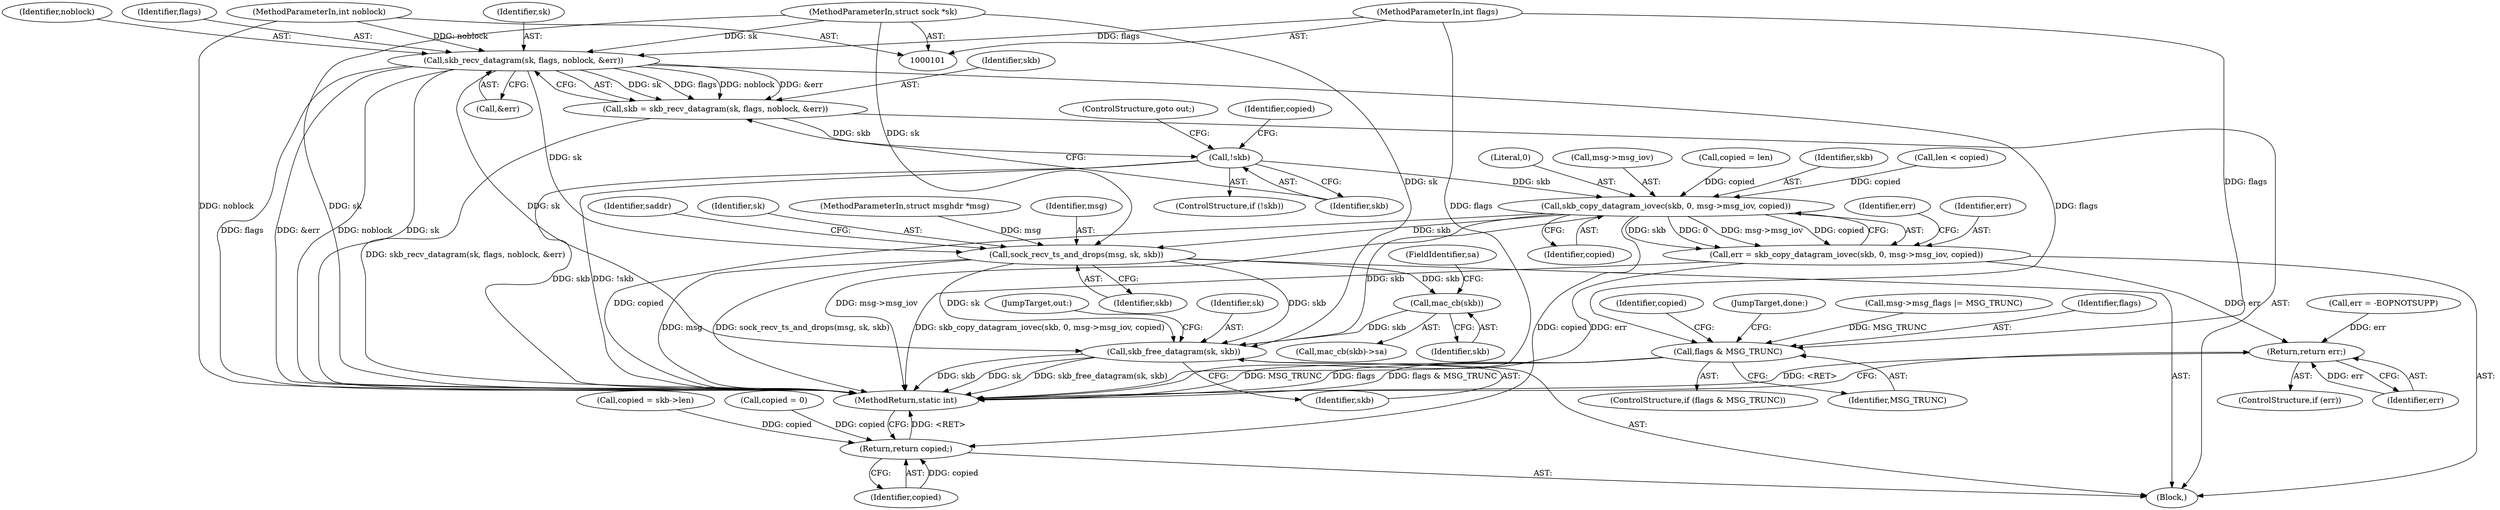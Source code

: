 digraph "0_linux_bceaa90240b6019ed73b49965eac7d167610be69@API" {
"1000130" [label="(Call,skb_recv_datagram(sk, flags, noblock, &err))"];
"1000103" [label="(MethodParameterIn,struct sock *sk)"];
"1000107" [label="(MethodParameterIn,int flags)"];
"1000106" [label="(MethodParameterIn,int noblock)"];
"1000128" [label="(Call,skb = skb_recv_datagram(sk, flags, noblock, &err))"];
"1000137" [label="(Call,!skb)"];
"1000160" [label="(Call,skb_copy_datagram_iovec(skb, 0, msg->msg_iov, copied))"];
"1000158" [label="(Call,err = skb_copy_datagram_iovec(skb, 0, msg->msg_iov, copied))"];
"1000212" [label="(Return,return err;)"];
"1000170" [label="(Call,sock_recv_ts_and_drops(msg, sk, skb))"];
"1000187" [label="(Call,mac_cb(skb))"];
"1000206" [label="(Call,skb_free_datagram(sk, skb))"];
"1000214" [label="(Return,return copied;)"];
"1000197" [label="(Call,flags & MSG_TRUNC)"];
"1000175" [label="(Identifier,saddr)"];
"1000141" [label="(Identifier,copied)"];
"1000162" [label="(Literal,0)"];
"1000138" [label="(Identifier,skb)"];
"1000200" [label="(Call,copied = skb->len)"];
"1000103" [label="(MethodParameterIn,struct sock *sk)"];
"1000168" [label="(Identifier,err)"];
"1000115" [label="(Call,err = -EOPNOTSUPP)"];
"1000163" [label="(Call,msg->msg_iov)"];
"1000155" [label="(Call,copied = len)"];
"1000173" [label="(Identifier,skb)"];
"1000136" [label="(ControlStructure,if (!skb))"];
"1000186" [label="(Call,mac_cb(skb)->sa)"];
"1000170" [label="(Call,sock_recv_ts_and_drops(msg, sk, skb))"];
"1000161" [label="(Identifier,skb)"];
"1000129" [label="(Identifier,skb)"];
"1000172" [label="(Identifier,sk)"];
"1000150" [label="(Call,msg->msg_flags |= MSG_TRUNC)"];
"1000206" [label="(Call,skb_free_datagram(sk, skb))"];
"1000216" [label="(MethodReturn,static int)"];
"1000160" [label="(Call,skb_copy_datagram_iovec(skb, 0, msg->msg_iov, copied))"];
"1000111" [label="(Call,copied = 0)"];
"1000209" [label="(JumpTarget,out:)"];
"1000106" [label="(MethodParameterIn,int noblock)"];
"1000131" [label="(Identifier,sk)"];
"1000198" [label="(Identifier,flags)"];
"1000133" [label="(Identifier,noblock)"];
"1000107" [label="(MethodParameterIn,int flags)"];
"1000134" [label="(Call,&err)"];
"1000197" [label="(Call,flags & MSG_TRUNC)"];
"1000104" [label="(MethodParameterIn,struct msghdr *msg)"];
"1000128" [label="(Call,skb = skb_recv_datagram(sk, flags, noblock, &err))"];
"1000187" [label="(Call,mac_cb(skb))"];
"1000189" [label="(FieldIdentifier,sa)"];
"1000207" [label="(Identifier,sk)"];
"1000196" [label="(ControlStructure,if (flags & MSG_TRUNC))"];
"1000199" [label="(Identifier,MSG_TRUNC)"];
"1000201" [label="(Identifier,copied)"];
"1000132" [label="(Identifier,flags)"];
"1000158" [label="(Call,err = skb_copy_datagram_iovec(skb, 0, msg->msg_iov, copied))"];
"1000139" [label="(ControlStructure,goto out;)"];
"1000214" [label="(Return,return copied;)"];
"1000212" [label="(Return,return err;)"];
"1000137" [label="(Call,!skb)"];
"1000146" [label="(Call,len < copied)"];
"1000171" [label="(Identifier,msg)"];
"1000188" [label="(Identifier,skb)"];
"1000130" [label="(Call,skb_recv_datagram(sk, flags, noblock, &err))"];
"1000166" [label="(Identifier,copied)"];
"1000159" [label="(Identifier,err)"];
"1000208" [label="(Identifier,skb)"];
"1000213" [label="(Identifier,err)"];
"1000109" [label="(Block,)"];
"1000205" [label="(JumpTarget,done:)"];
"1000210" [label="(ControlStructure,if (err))"];
"1000215" [label="(Identifier,copied)"];
"1000130" -> "1000128"  [label="AST: "];
"1000130" -> "1000134"  [label="CFG: "];
"1000131" -> "1000130"  [label="AST: "];
"1000132" -> "1000130"  [label="AST: "];
"1000133" -> "1000130"  [label="AST: "];
"1000134" -> "1000130"  [label="AST: "];
"1000128" -> "1000130"  [label="CFG: "];
"1000130" -> "1000216"  [label="DDG: flags"];
"1000130" -> "1000216"  [label="DDG: &err"];
"1000130" -> "1000216"  [label="DDG: noblock"];
"1000130" -> "1000216"  [label="DDG: sk"];
"1000130" -> "1000128"  [label="DDG: sk"];
"1000130" -> "1000128"  [label="DDG: flags"];
"1000130" -> "1000128"  [label="DDG: noblock"];
"1000130" -> "1000128"  [label="DDG: &err"];
"1000103" -> "1000130"  [label="DDG: sk"];
"1000107" -> "1000130"  [label="DDG: flags"];
"1000106" -> "1000130"  [label="DDG: noblock"];
"1000130" -> "1000170"  [label="DDG: sk"];
"1000130" -> "1000197"  [label="DDG: flags"];
"1000130" -> "1000206"  [label="DDG: sk"];
"1000103" -> "1000101"  [label="AST: "];
"1000103" -> "1000216"  [label="DDG: sk"];
"1000103" -> "1000170"  [label="DDG: sk"];
"1000103" -> "1000206"  [label="DDG: sk"];
"1000107" -> "1000101"  [label="AST: "];
"1000107" -> "1000216"  [label="DDG: flags"];
"1000107" -> "1000197"  [label="DDG: flags"];
"1000106" -> "1000101"  [label="AST: "];
"1000106" -> "1000216"  [label="DDG: noblock"];
"1000128" -> "1000109"  [label="AST: "];
"1000129" -> "1000128"  [label="AST: "];
"1000138" -> "1000128"  [label="CFG: "];
"1000128" -> "1000216"  [label="DDG: skb_recv_datagram(sk, flags, noblock, &err)"];
"1000128" -> "1000137"  [label="DDG: skb"];
"1000137" -> "1000136"  [label="AST: "];
"1000137" -> "1000138"  [label="CFG: "];
"1000138" -> "1000137"  [label="AST: "];
"1000139" -> "1000137"  [label="CFG: "];
"1000141" -> "1000137"  [label="CFG: "];
"1000137" -> "1000216"  [label="DDG: skb"];
"1000137" -> "1000216"  [label="DDG: !skb"];
"1000137" -> "1000160"  [label="DDG: skb"];
"1000160" -> "1000158"  [label="AST: "];
"1000160" -> "1000166"  [label="CFG: "];
"1000161" -> "1000160"  [label="AST: "];
"1000162" -> "1000160"  [label="AST: "];
"1000163" -> "1000160"  [label="AST: "];
"1000166" -> "1000160"  [label="AST: "];
"1000158" -> "1000160"  [label="CFG: "];
"1000160" -> "1000216"  [label="DDG: copied"];
"1000160" -> "1000216"  [label="DDG: msg->msg_iov"];
"1000160" -> "1000158"  [label="DDG: skb"];
"1000160" -> "1000158"  [label="DDG: 0"];
"1000160" -> "1000158"  [label="DDG: msg->msg_iov"];
"1000160" -> "1000158"  [label="DDG: copied"];
"1000146" -> "1000160"  [label="DDG: copied"];
"1000155" -> "1000160"  [label="DDG: copied"];
"1000160" -> "1000170"  [label="DDG: skb"];
"1000160" -> "1000206"  [label="DDG: skb"];
"1000160" -> "1000214"  [label="DDG: copied"];
"1000158" -> "1000109"  [label="AST: "];
"1000159" -> "1000158"  [label="AST: "];
"1000168" -> "1000158"  [label="CFG: "];
"1000158" -> "1000216"  [label="DDG: skb_copy_datagram_iovec(skb, 0, msg->msg_iov, copied)"];
"1000158" -> "1000216"  [label="DDG: err"];
"1000158" -> "1000212"  [label="DDG: err"];
"1000212" -> "1000210"  [label="AST: "];
"1000212" -> "1000213"  [label="CFG: "];
"1000213" -> "1000212"  [label="AST: "];
"1000216" -> "1000212"  [label="CFG: "];
"1000212" -> "1000216"  [label="DDG: <RET>"];
"1000213" -> "1000212"  [label="DDG: err"];
"1000115" -> "1000212"  [label="DDG: err"];
"1000170" -> "1000109"  [label="AST: "];
"1000170" -> "1000173"  [label="CFG: "];
"1000171" -> "1000170"  [label="AST: "];
"1000172" -> "1000170"  [label="AST: "];
"1000173" -> "1000170"  [label="AST: "];
"1000175" -> "1000170"  [label="CFG: "];
"1000170" -> "1000216"  [label="DDG: msg"];
"1000170" -> "1000216"  [label="DDG: sock_recv_ts_and_drops(msg, sk, skb)"];
"1000104" -> "1000170"  [label="DDG: msg"];
"1000170" -> "1000187"  [label="DDG: skb"];
"1000170" -> "1000206"  [label="DDG: sk"];
"1000170" -> "1000206"  [label="DDG: skb"];
"1000187" -> "1000186"  [label="AST: "];
"1000187" -> "1000188"  [label="CFG: "];
"1000188" -> "1000187"  [label="AST: "];
"1000189" -> "1000187"  [label="CFG: "];
"1000187" -> "1000206"  [label="DDG: skb"];
"1000206" -> "1000109"  [label="AST: "];
"1000206" -> "1000208"  [label="CFG: "];
"1000207" -> "1000206"  [label="AST: "];
"1000208" -> "1000206"  [label="AST: "];
"1000209" -> "1000206"  [label="CFG: "];
"1000206" -> "1000216"  [label="DDG: skb"];
"1000206" -> "1000216"  [label="DDG: sk"];
"1000206" -> "1000216"  [label="DDG: skb_free_datagram(sk, skb)"];
"1000214" -> "1000109"  [label="AST: "];
"1000214" -> "1000215"  [label="CFG: "];
"1000215" -> "1000214"  [label="AST: "];
"1000216" -> "1000214"  [label="CFG: "];
"1000214" -> "1000216"  [label="DDG: <RET>"];
"1000215" -> "1000214"  [label="DDG: copied"];
"1000200" -> "1000214"  [label="DDG: copied"];
"1000111" -> "1000214"  [label="DDG: copied"];
"1000197" -> "1000196"  [label="AST: "];
"1000197" -> "1000199"  [label="CFG: "];
"1000198" -> "1000197"  [label="AST: "];
"1000199" -> "1000197"  [label="AST: "];
"1000201" -> "1000197"  [label="CFG: "];
"1000205" -> "1000197"  [label="CFG: "];
"1000197" -> "1000216"  [label="DDG: flags & MSG_TRUNC"];
"1000197" -> "1000216"  [label="DDG: MSG_TRUNC"];
"1000197" -> "1000216"  [label="DDG: flags"];
"1000150" -> "1000197"  [label="DDG: MSG_TRUNC"];
}
